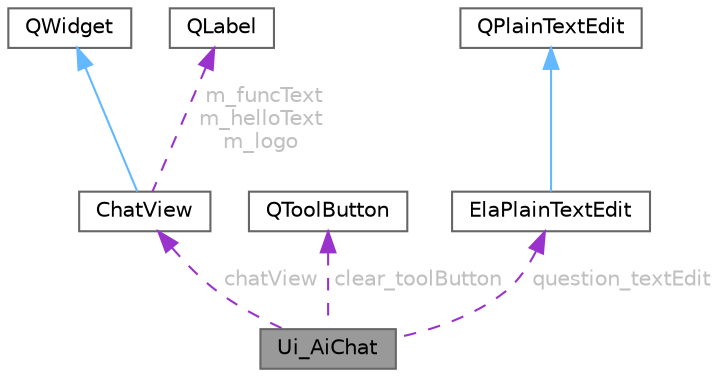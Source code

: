 digraph "Ui_AiChat"
{
 // LATEX_PDF_SIZE
  bgcolor="transparent";
  edge [fontname=Helvetica,fontsize=10,labelfontname=Helvetica,labelfontsize=10];
  node [fontname=Helvetica,fontsize=10,shape=box,height=0.2,width=0.4];
  Node1 [id="Node000001",label="Ui_AiChat",height=0.2,width=0.4,color="gray40", fillcolor="grey60", style="filled", fontcolor="black",tooltip=" "];
  Node2 -> Node1 [id="edge1_Node000001_Node000002",dir="back",color="darkorchid3",style="dashed",tooltip=" ",label=" chatView",fontcolor="grey" ];
  Node2 [id="Node000002",label="ChatView",height=0.2,width=0.4,color="gray40", fillcolor="white", style="filled",URL="$class_chat_view.html",tooltip="聊天视图类，支持聊天项动态管理、居中初始化部件和动画效果"];
  Node3 -> Node2 [id="edge2_Node000002_Node000003",dir="back",color="steelblue1",style="solid",tooltip=" "];
  Node3 [id="Node000003",label="QWidget",height=0.2,width=0.4,color="gray40", fillcolor="white", style="filled",tooltip=" "];
  Node4 -> Node2 [id="edge3_Node000002_Node000004",dir="back",color="darkorchid3",style="dashed",tooltip=" ",label=" m_funcText\nm_helloText\nm_logo",fontcolor="grey" ];
  Node4 [id="Node000004",label="QLabel",height=0.2,width=0.4,color="gray40", fillcolor="white", style="filled",URL="$class_q_label.html",tooltip="标签控件类"];
  Node5 -> Node1 [id="edge4_Node000001_Node000005",dir="back",color="darkorchid3",style="dashed",tooltip=" ",label=" clear_toolButton",fontcolor="grey" ];
  Node5 [id="Node000005",label="QToolButton",height=0.2,width=0.4,color="gray40", fillcolor="white", style="filled",URL="$class_q_tool_button.html",tooltip="工具按钮类"];
  Node6 -> Node1 [id="edge5_Node000001_Node000006",dir="back",color="darkorchid3",style="dashed",tooltip=" ",label=" question_textEdit",fontcolor="grey" ];
  Node6 [id="Node000006",label="ElaPlainTextEdit",height=0.2,width=0.4,color="gray40", fillcolor="white", style="filled",URL="$class_ela_plain_text_edit.html",tooltip="自定义纯文本编辑框类，支持主题切换和上下文菜单"];
  Node7 -> Node6 [id="edge6_Node000006_Node000007",dir="back",color="steelblue1",style="solid",tooltip=" "];
  Node7 [id="Node000007",label="QPlainTextEdit",height=0.2,width=0.4,color="gray40", fillcolor="white", style="filled",tooltip=" "];
}
